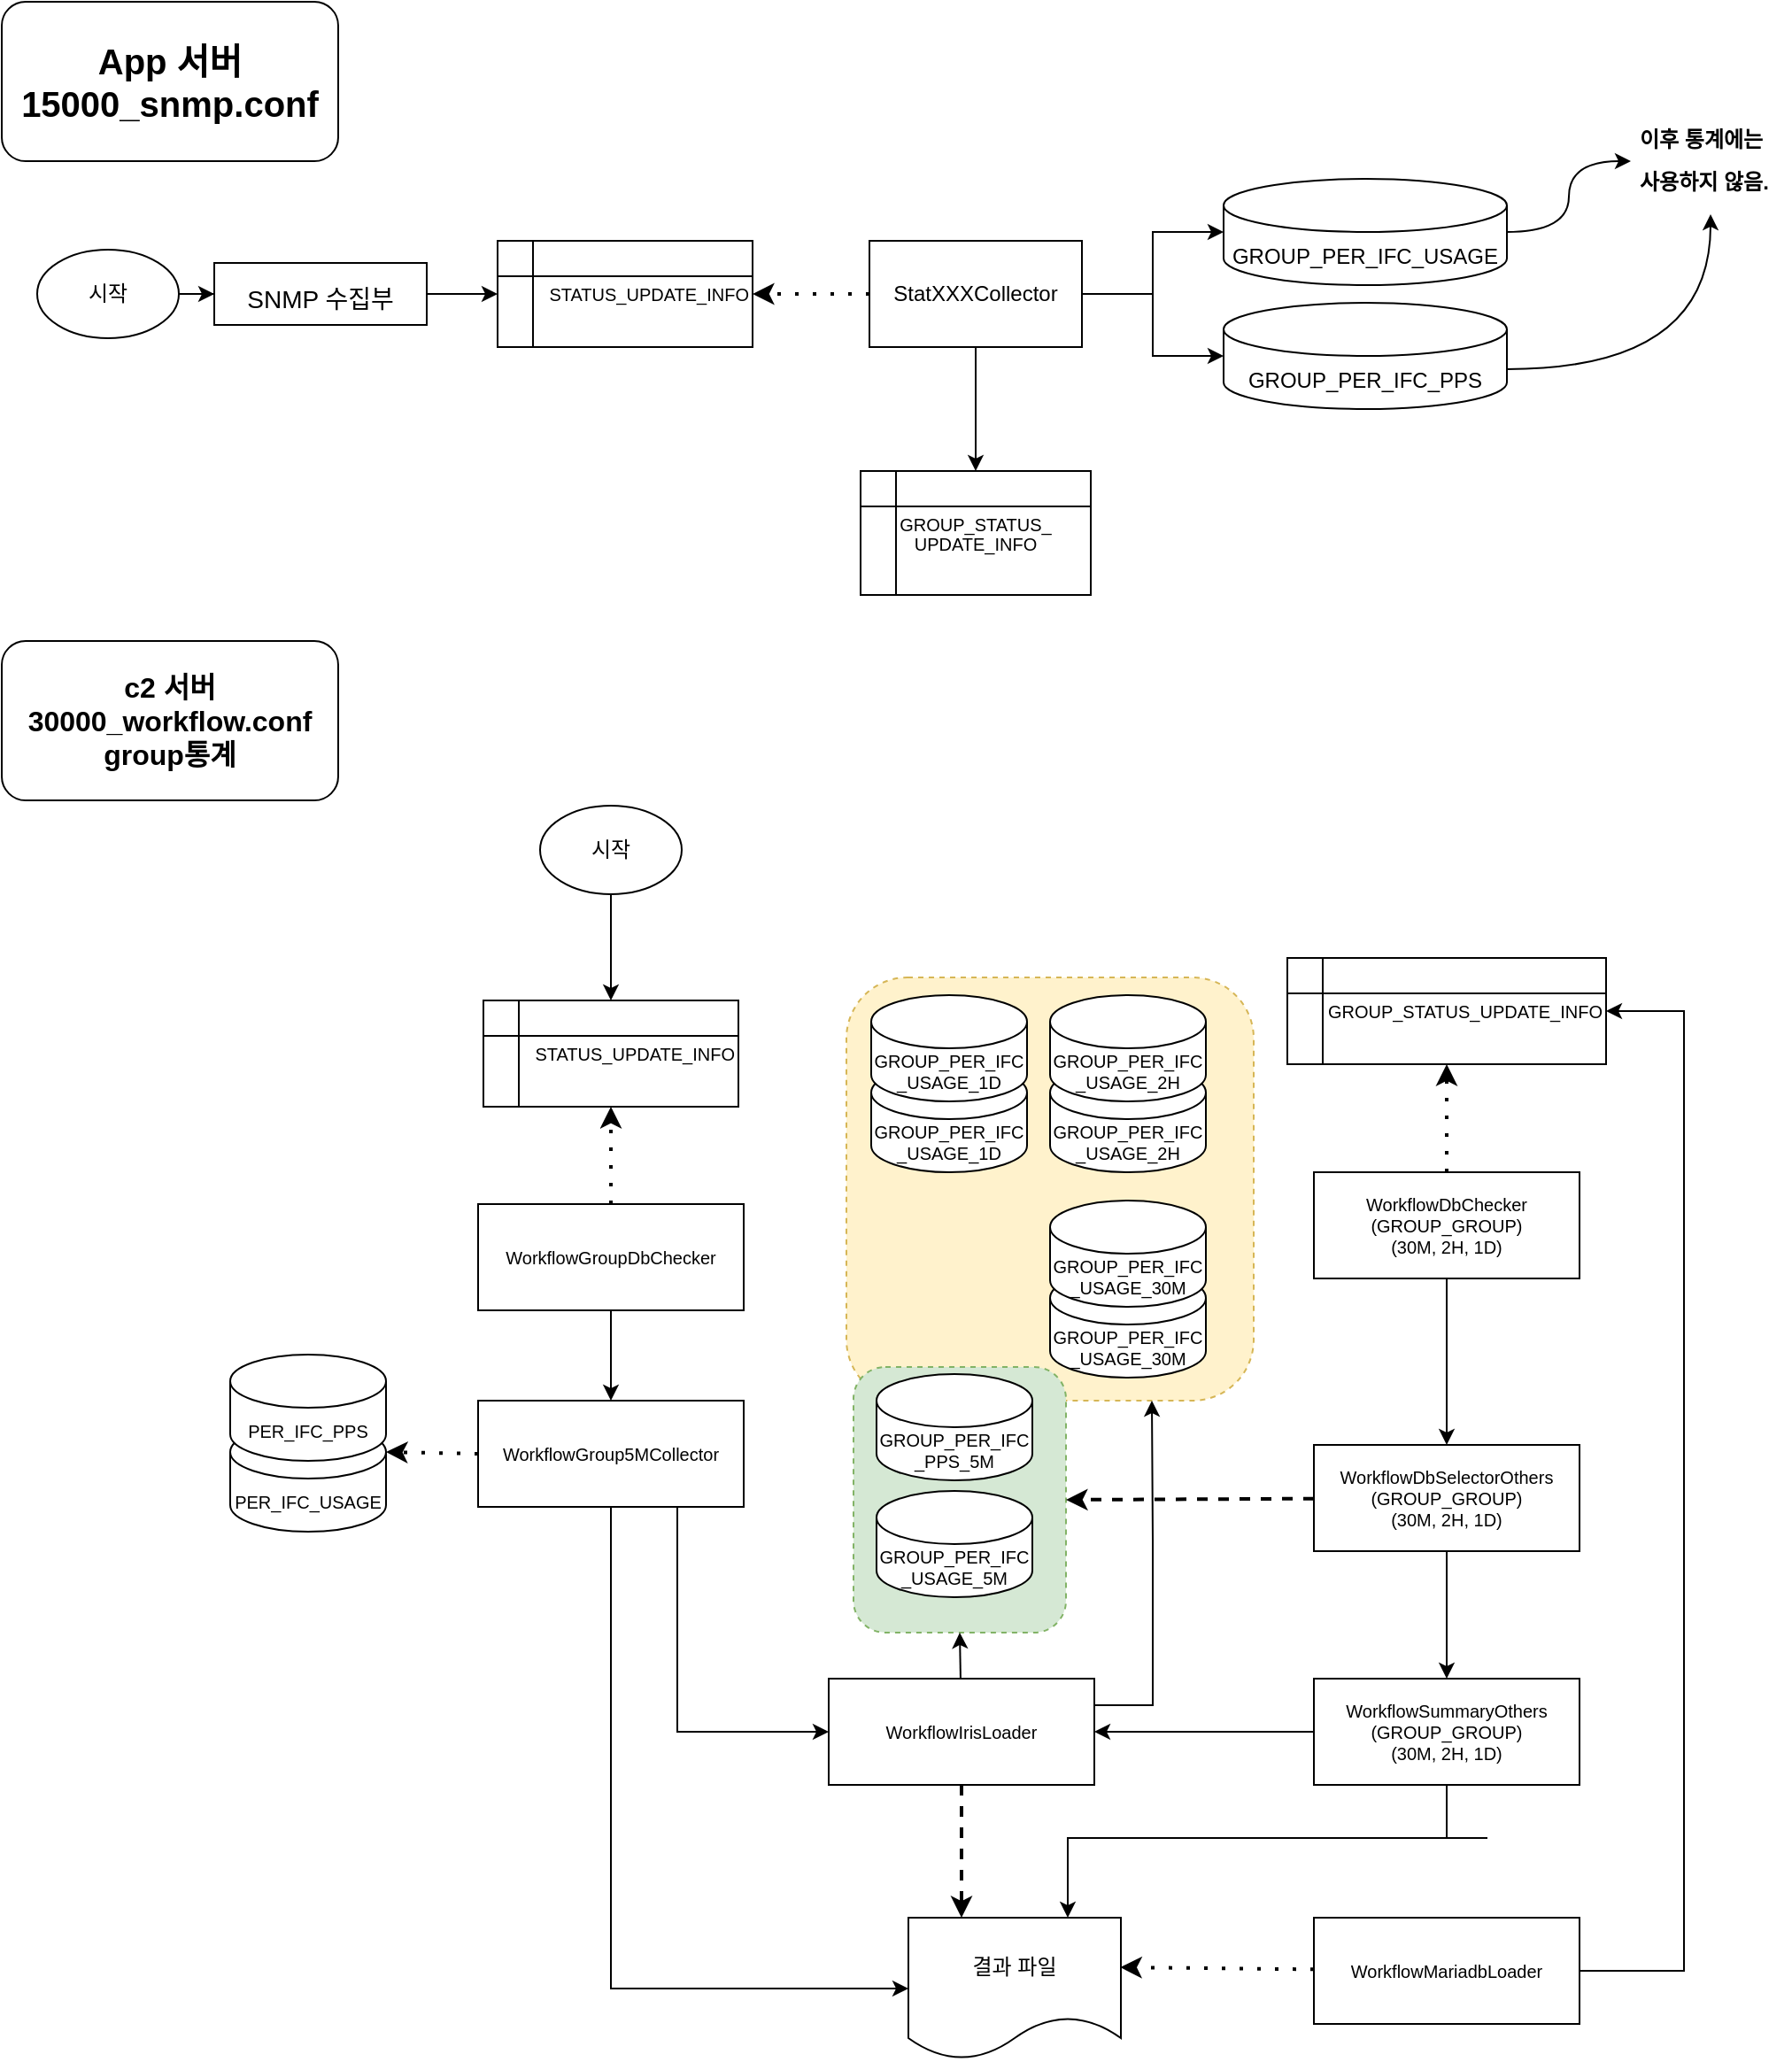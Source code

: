 <mxfile version="20.5.3" type="github">
  <diagram id="XpGdOiMiwPqIZfXv3TxO" name="페이지-1">
    <mxGraphModel dx="2062" dy="1122" grid="1" gridSize="10" guides="1" tooltips="1" connect="1" arrows="1" fold="1" page="1" pageScale="1" pageWidth="1169" pageHeight="827" math="0" shadow="0">
      <root>
        <mxCell id="0" />
        <mxCell id="1" parent="0" />
        <mxCell id="J_ALawjSr7KDWthtxZh8-90" value="" style="rounded=1;whiteSpace=wrap;html=1;strokeColor=#d6b656;fontSize=12;fillColor=#fff2cc;dashed=1;" vertex="1" parent="1">
          <mxGeometry x="477" y="551" width="230" height="239" as="geometry" />
        </mxCell>
        <mxCell id="J_ALawjSr7KDWthtxZh8-92" value="" style="rounded=1;whiteSpace=wrap;html=1;strokeColor=#82b366;fontSize=12;fillColor=#d5e8d4;dashed=1;" vertex="1" parent="1">
          <mxGeometry x="481" y="771" width="120" height="150" as="geometry" />
        </mxCell>
        <mxCell id="J_ALawjSr7KDWthtxZh8-22" value="" style="edgeStyle=orthogonalEdgeStyle;rounded=0;orthogonalLoop=1;jettySize=auto;html=1;fontSize=14;" edge="1" parent="1" source="J_ALawjSr7KDWthtxZh8-1" target="J_ALawjSr7KDWthtxZh8-21">
          <mxGeometry relative="1" as="geometry" />
        </mxCell>
        <mxCell id="J_ALawjSr7KDWthtxZh8-1" value="시작" style="ellipse;whiteSpace=wrap;html=1;" vertex="1" parent="1">
          <mxGeometry x="20" y="140" width="80" height="50" as="geometry" />
        </mxCell>
        <mxCell id="J_ALawjSr7KDWthtxZh8-15" style="edgeStyle=orthogonalEdgeStyle;rounded=0;orthogonalLoop=1;jettySize=auto;html=1;entryX=0.5;entryY=0;entryDx=0;entryDy=0;fontSize=9;" edge="1" parent="1" source="J_ALawjSr7KDWthtxZh8-3" target="J_ALawjSr7KDWthtxZh8-14">
          <mxGeometry relative="1" as="geometry" />
        </mxCell>
        <mxCell id="J_ALawjSr7KDWthtxZh8-20" value="" style="edgeStyle=orthogonalEdgeStyle;orthogonalLoop=1;jettySize=auto;html=1;fontSize=20;dashed=1;rounded=0;strokeWidth=2;dashPattern=1 4;" edge="1" parent="1" source="J_ALawjSr7KDWthtxZh8-3" target="J_ALawjSr7KDWthtxZh8-10">
          <mxGeometry relative="1" as="geometry" />
        </mxCell>
        <mxCell id="J_ALawjSr7KDWthtxZh8-26" value="" style="edgeStyle=orthogonalEdgeStyle;rounded=0;orthogonalLoop=1;jettySize=auto;html=1;fontSize=14;entryX=0;entryY=0.5;entryDx=0;entryDy=0;entryPerimeter=0;" edge="1" parent="1" source="J_ALawjSr7KDWthtxZh8-3" target="J_ALawjSr7KDWthtxZh8-25">
          <mxGeometry relative="1" as="geometry" />
        </mxCell>
        <mxCell id="J_ALawjSr7KDWthtxZh8-27" style="edgeStyle=orthogonalEdgeStyle;rounded=0;orthogonalLoop=1;jettySize=auto;html=1;entryX=0;entryY=0.5;entryDx=0;entryDy=0;entryPerimeter=0;fontSize=14;" edge="1" parent="1" source="J_ALawjSr7KDWthtxZh8-3" target="J_ALawjSr7KDWthtxZh8-24">
          <mxGeometry relative="1" as="geometry" />
        </mxCell>
        <mxCell id="J_ALawjSr7KDWthtxZh8-3" value="StatXXXCollector" style="rounded=0;whiteSpace=wrap;html=1;" vertex="1" parent="1">
          <mxGeometry x="490" y="135" width="120" height="60" as="geometry" />
        </mxCell>
        <mxCell id="J_ALawjSr7KDWthtxZh8-10" value="&lt;p style=&quot;line-height: 110%; font-size: 10px;&quot;&gt;&lt;font style=&quot;font-size: 10px;&quot;&gt;STATUS_UPDATE_INFO&lt;/font&gt;&lt;/p&gt;" style="shape=internalStorage;whiteSpace=wrap;html=1;backgroundOutline=1;align=right;fontSize=10;" vertex="1" parent="1">
          <mxGeometry x="280" y="135" width="144" height="60" as="geometry" />
        </mxCell>
        <mxCell id="J_ALawjSr7KDWthtxZh8-14" value="&lt;p style=&quot;line-height: 110%; font-size: 10px;&quot;&gt;&lt;font style=&quot;font-size: 10px;&quot;&gt;GROUP_STATUS_&lt;br style=&quot;font-size: 10px;&quot;&gt;UPDATE_INFO&lt;/font&gt;&lt;/p&gt;" style="shape=internalStorage;whiteSpace=wrap;html=1;backgroundOutline=1;align=center;fontSize=10;" vertex="1" parent="1">
          <mxGeometry x="485" y="265" width="130" height="70" as="geometry" />
        </mxCell>
        <mxCell id="J_ALawjSr7KDWthtxZh8-17" value="App 서버&lt;br&gt;15000_snmp.conf" style="rounded=1;whiteSpace=wrap;html=1;fontSize=20;fontStyle=1" vertex="1" parent="1">
          <mxGeometry width="190" height="90" as="geometry" />
        </mxCell>
        <mxCell id="J_ALawjSr7KDWthtxZh8-23" value="" style="edgeStyle=orthogonalEdgeStyle;rounded=0;orthogonalLoop=1;jettySize=auto;html=1;fontSize=14;" edge="1" parent="1" source="J_ALawjSr7KDWthtxZh8-21" target="J_ALawjSr7KDWthtxZh8-10">
          <mxGeometry relative="1" as="geometry" />
        </mxCell>
        <mxCell id="J_ALawjSr7KDWthtxZh8-21" value="&lt;font style=&quot;font-size: 14px;&quot;&gt;SNMP 수집부&lt;/font&gt;" style="rounded=0;whiteSpace=wrap;html=1;fontSize=20;" vertex="1" parent="1">
          <mxGeometry x="120" y="147.5" width="120" height="35" as="geometry" />
        </mxCell>
        <mxCell id="J_ALawjSr7KDWthtxZh8-24" value="&lt;span style=&quot;font-size: 12px; text-align: right;&quot;&gt;GROUP_PER_IFC_PPS&lt;/span&gt;" style="shape=cylinder3;whiteSpace=wrap;html=1;boundedLbl=1;backgroundOutline=1;size=15;fontSize=14;" vertex="1" parent="1">
          <mxGeometry x="690" y="170" width="160" height="60" as="geometry" />
        </mxCell>
        <mxCell id="J_ALawjSr7KDWthtxZh8-47" value="" style="edgeStyle=orthogonalEdgeStyle;rounded=0;orthogonalLoop=1;jettySize=auto;html=1;strokeWidth=1;fontSize=12;curved=1;" edge="1" parent="1" source="J_ALawjSr7KDWthtxZh8-25" target="J_ALawjSr7KDWthtxZh8-46">
          <mxGeometry relative="1" as="geometry" />
        </mxCell>
        <mxCell id="J_ALawjSr7KDWthtxZh8-25" value="&lt;span style=&quot;font-size: 12px; text-align: right;&quot;&gt;GROUP_PER_IFC_USAGE&lt;/span&gt;" style="shape=cylinder3;whiteSpace=wrap;html=1;boundedLbl=1;backgroundOutline=1;size=15;fontSize=14;" vertex="1" parent="1">
          <mxGeometry x="690" y="100" width="160" height="60" as="geometry" />
        </mxCell>
        <mxCell id="J_ALawjSr7KDWthtxZh8-34" value="" style="edgeStyle=orthogonalEdgeStyle;rounded=0;orthogonalLoop=1;jettySize=auto;html=1;strokeWidth=1;fontSize=14;" edge="1" parent="1" source="J_ALawjSr7KDWthtxZh8-28" target="J_ALawjSr7KDWthtxZh8-30">
          <mxGeometry relative="1" as="geometry" />
        </mxCell>
        <mxCell id="J_ALawjSr7KDWthtxZh8-28" value="시작" style="ellipse;whiteSpace=wrap;html=1;" vertex="1" parent="1">
          <mxGeometry x="304" y="454" width="80" height="50" as="geometry" />
        </mxCell>
        <mxCell id="J_ALawjSr7KDWthtxZh8-32" value="" style="edgeStyle=orthogonalEdgeStyle;rounded=0;orthogonalLoop=1;jettySize=auto;html=1;dashed=1;dashPattern=1 4;strokeWidth=2;fontSize=14;" edge="1" parent="1" source="J_ALawjSr7KDWthtxZh8-29" target="J_ALawjSr7KDWthtxZh8-30">
          <mxGeometry relative="1" as="geometry" />
        </mxCell>
        <mxCell id="J_ALawjSr7KDWthtxZh8-36" value="" style="edgeStyle=orthogonalEdgeStyle;rounded=0;orthogonalLoop=1;jettySize=auto;html=1;strokeWidth=1;fontSize=14;" edge="1" parent="1" source="J_ALawjSr7KDWthtxZh8-29" target="J_ALawjSr7KDWthtxZh8-35">
          <mxGeometry relative="1" as="geometry" />
        </mxCell>
        <mxCell id="J_ALawjSr7KDWthtxZh8-29" value="WorkflowGroupDbChecker" style="rounded=0;whiteSpace=wrap;html=1;fontSize=10;" vertex="1" parent="1">
          <mxGeometry x="269" y="679" width="150" height="60" as="geometry" />
        </mxCell>
        <mxCell id="J_ALawjSr7KDWthtxZh8-30" value="&lt;p style=&quot;line-height: 110%; font-size: 10px;&quot;&gt;&lt;font style=&quot;font-size: 10px;&quot;&gt;STATUS_UPDATE_INFO&lt;/font&gt;&lt;/p&gt;" style="shape=internalStorage;whiteSpace=wrap;html=1;backgroundOutline=1;align=right;fontSize=10;" vertex="1" parent="1">
          <mxGeometry x="272" y="564" width="144" height="60" as="geometry" />
        </mxCell>
        <mxCell id="J_ALawjSr7KDWthtxZh8-51" value="" style="rounded=0;orthogonalLoop=1;jettySize=auto;html=1;strokeWidth=1;fontSize=12;exitX=0.5;exitY=1;exitDx=0;exitDy=0;entryX=0;entryY=0.5;entryDx=0;entryDy=0;edgeStyle=orthogonalEdgeStyle;" edge="1" parent="1" source="J_ALawjSr7KDWthtxZh8-35" target="J_ALawjSr7KDWthtxZh8-50">
          <mxGeometry relative="1" as="geometry" />
        </mxCell>
        <mxCell id="J_ALawjSr7KDWthtxZh8-77" style="edgeStyle=orthogonalEdgeStyle;rounded=0;orthogonalLoop=1;jettySize=auto;html=1;exitX=0.75;exitY=1;exitDx=0;exitDy=0;entryX=0;entryY=0.5;entryDx=0;entryDy=0;strokeWidth=1;fontSize=12;" edge="1" parent="1" source="J_ALawjSr7KDWthtxZh8-35" target="J_ALawjSr7KDWthtxZh8-52">
          <mxGeometry relative="1" as="geometry" />
        </mxCell>
        <mxCell id="J_ALawjSr7KDWthtxZh8-35" value="&lt;font style=&quot;font-size: 10px;&quot;&gt;WorkflowGroup5MCollector&lt;/font&gt;" style="rounded=0;whiteSpace=wrap;html=1;" vertex="1" parent="1">
          <mxGeometry x="269" y="790" width="150" height="60" as="geometry" />
        </mxCell>
        <mxCell id="J_ALawjSr7KDWthtxZh8-44" value="" style="rounded=0;orthogonalLoop=1;jettySize=auto;html=1;dashed=1;dashPattern=1 4;strokeWidth=2;fontSize=14;exitX=0;exitY=0.5;exitDx=0;exitDy=0;entryX=1;entryY=0;entryDx=0;entryDy=15;entryPerimeter=0;" edge="1" parent="1" source="J_ALawjSr7KDWthtxZh8-35" target="J_ALawjSr7KDWthtxZh8-79">
          <mxGeometry relative="1" as="geometry">
            <mxPoint x="665" y="425" as="sourcePoint" />
            <mxPoint x="210" y="840.5" as="targetPoint" />
          </mxGeometry>
        </mxCell>
        <mxCell id="J_ALawjSr7KDWthtxZh8-45" value="&lt;span style=&quot;font-size: 10px; text-align: right;&quot;&gt;GROUP_PER_IFC&lt;br&gt;_PPS_5M&lt;/span&gt;" style="shape=cylinder3;whiteSpace=wrap;html=1;boundedLbl=1;backgroundOutline=1;size=15;fontSize=10;" vertex="1" parent="1">
          <mxGeometry x="494" y="775" width="88" height="60" as="geometry" />
        </mxCell>
        <mxCell id="J_ALawjSr7KDWthtxZh8-46" value="&lt;h1&gt;&lt;font style=&quot;font-size: 12px;&quot;&gt;이후 통계에는 사용하지 않음.&lt;/font&gt;&lt;/h1&gt;" style="text;html=1;strokeColor=none;fillColor=none;spacing=5;spacingTop=-20;whiteSpace=wrap;overflow=hidden;rounded=0;fontSize=10;" vertex="1" parent="1">
          <mxGeometry x="920" y="60" width="90" height="60" as="geometry" />
        </mxCell>
        <mxCell id="J_ALawjSr7KDWthtxZh8-48" value="" style="edgeStyle=orthogonalEdgeStyle;rounded=0;orthogonalLoop=1;jettySize=auto;html=1;strokeWidth=1;fontSize=12;curved=1;exitX=1;exitY=0;exitDx=0;exitDy=37.5;exitPerimeter=0;entryX=0.5;entryY=1;entryDx=0;entryDy=0;" edge="1" parent="1" source="J_ALawjSr7KDWthtxZh8-24" target="J_ALawjSr7KDWthtxZh8-46">
          <mxGeometry relative="1" as="geometry">
            <mxPoint x="860" y="140" as="sourcePoint" />
            <mxPoint x="930" y="100" as="targetPoint" />
          </mxGeometry>
        </mxCell>
        <mxCell id="J_ALawjSr7KDWthtxZh8-49" value="&lt;span style=&quot;text-align: right;&quot;&gt;GROUP_PER_IFC&lt;br&gt;_USAGE_5M&lt;/span&gt;" style="shape=cylinder3;whiteSpace=wrap;html=1;boundedLbl=1;backgroundOutline=1;size=15;fontSize=10;" vertex="1" parent="1">
          <mxGeometry x="494" y="841" width="88" height="60" as="geometry" />
        </mxCell>
        <mxCell id="J_ALawjSr7KDWthtxZh8-76" value="" style="edgeStyle=none;rounded=0;orthogonalLoop=1;jettySize=auto;html=1;strokeWidth=2;fontSize=12;dashed=1;entryX=0.25;entryY=0;entryDx=0;entryDy=0;" edge="1" parent="1" source="J_ALawjSr7KDWthtxZh8-52" target="J_ALawjSr7KDWthtxZh8-50">
          <mxGeometry relative="1" as="geometry" />
        </mxCell>
        <mxCell id="J_ALawjSr7KDWthtxZh8-96" style="rounded=0;orthogonalLoop=1;jettySize=auto;html=1;strokeWidth=1;fontSize=16;exitX=1;exitY=0.25;exitDx=0;exitDy=0;edgeStyle=orthogonalEdgeStyle;entryX=0.75;entryY=1;entryDx=0;entryDy=0;" edge="1" parent="1" source="J_ALawjSr7KDWthtxZh8-52" target="J_ALawjSr7KDWthtxZh8-90">
          <mxGeometry relative="1" as="geometry">
            <Array as="points">
              <mxPoint x="650" y="962" />
              <mxPoint x="650" y="869" />
            </Array>
          </mxGeometry>
        </mxCell>
        <mxCell id="J_ALawjSr7KDWthtxZh8-98" style="edgeStyle=none;rounded=0;orthogonalLoop=1;jettySize=auto;html=1;entryX=0.5;entryY=1;entryDx=0;entryDy=0;strokeWidth=1;fontSize=16;" edge="1" parent="1" source="J_ALawjSr7KDWthtxZh8-52" target="J_ALawjSr7KDWthtxZh8-92">
          <mxGeometry relative="1" as="geometry">
            <mxPoint x="526" y="921" as="targetPoint" />
          </mxGeometry>
        </mxCell>
        <mxCell id="J_ALawjSr7KDWthtxZh8-52" value="&lt;font style=&quot;font-size: 10px;&quot;&gt;WorkflowIrisLoader&lt;/font&gt;" style="rounded=0;whiteSpace=wrap;html=1;" vertex="1" parent="1">
          <mxGeometry x="467" y="947" width="150" height="60" as="geometry" />
        </mxCell>
        <mxCell id="J_ALawjSr7KDWthtxZh8-53" value="" style="rounded=0;orthogonalLoop=1;jettySize=auto;html=1;dashed=1;dashPattern=1 4;strokeWidth=2;fontSize=14;exitX=0.5;exitY=0;exitDx=0;exitDy=0;startArrow=none;" edge="1" parent="1" source="J_ALawjSr7KDWthtxZh8-50">
          <mxGeometry relative="1" as="geometry">
            <mxPoint x="248" y="913" as="sourcePoint" />
            <mxPoint x="558" y="1131" as="targetPoint" />
          </mxGeometry>
        </mxCell>
        <mxCell id="J_ALawjSr7KDWthtxZh8-54" value="&lt;font style=&quot;font-size: 10px;&quot;&gt;WorkflowMariadbLoader&lt;/font&gt;" style="rounded=0;whiteSpace=wrap;html=1;" vertex="1" parent="1">
          <mxGeometry x="741" y="1082" width="150" height="60" as="geometry" />
        </mxCell>
        <mxCell id="J_ALawjSr7KDWthtxZh8-56" value="" style="rounded=0;orthogonalLoop=1;jettySize=auto;html=1;dashed=1;dashPattern=1 4;strokeWidth=2;fontSize=14;entryX=0.997;entryY=0.35;entryDx=0;entryDy=0;entryPerimeter=0;" edge="1" parent="1" source="J_ALawjSr7KDWthtxZh8-54" target="J_ALawjSr7KDWthtxZh8-50">
          <mxGeometry relative="1" as="geometry">
            <mxPoint x="288" y="1071" as="sourcePoint" />
            <mxPoint x="288" y="1010.36" as="targetPoint" />
          </mxGeometry>
        </mxCell>
        <mxCell id="J_ALawjSr7KDWthtxZh8-60" value="&lt;p style=&quot;line-height: 110%; font-size: 10px;&quot;&gt;&lt;span style=&quot;text-align: center;&quot;&gt;GROUP_STATUS_&lt;/span&gt;&lt;span style=&quot;text-align: center;&quot;&gt;UPDATE_INFO&lt;/span&gt;&lt;br&gt;&lt;/p&gt;" style="shape=internalStorage;whiteSpace=wrap;html=1;backgroundOutline=1;align=right;fontSize=10;" vertex="1" parent="1">
          <mxGeometry x="726" y="540" width="180" height="60" as="geometry" />
        </mxCell>
        <mxCell id="J_ALawjSr7KDWthtxZh8-63" value="WorkflowDbChecker&lt;br&gt;(GROUP_GROUP)&lt;br&gt;(30M, 2H, 1D)" style="rounded=0;whiteSpace=wrap;html=1;fontSize=10;" vertex="1" parent="1">
          <mxGeometry x="741" y="661" width="150" height="60" as="geometry" />
        </mxCell>
        <mxCell id="J_ALawjSr7KDWthtxZh8-64" value="" style="edgeStyle=orthogonalEdgeStyle;rounded=0;orthogonalLoop=1;jettySize=auto;html=1;dashed=1;dashPattern=1 4;strokeWidth=2;fontSize=14;entryX=0.5;entryY=1;entryDx=0;entryDy=0;exitX=0.5;exitY=0;exitDx=0;exitDy=0;" edge="1" parent="1" source="J_ALawjSr7KDWthtxZh8-63" target="J_ALawjSr7KDWthtxZh8-60">
          <mxGeometry relative="1" as="geometry">
            <mxPoint x="734" y="655" as="sourcePoint" />
            <mxPoint x="734" y="594" as="targetPoint" />
          </mxGeometry>
        </mxCell>
        <mxCell id="J_ALawjSr7KDWthtxZh8-70" value="" style="edgeStyle=orthogonalEdgeStyle;rounded=0;orthogonalLoop=1;jettySize=auto;html=1;strokeWidth=1;fontSize=12;" edge="1" parent="1" source="J_ALawjSr7KDWthtxZh8-65" target="J_ALawjSr7KDWthtxZh8-68">
          <mxGeometry relative="1" as="geometry" />
        </mxCell>
        <mxCell id="J_ALawjSr7KDWthtxZh8-94" style="rounded=0;orthogonalLoop=1;jettySize=auto;html=1;entryX=1;entryY=0.5;entryDx=0;entryDy=0;strokeWidth=2;fontSize=16;dashed=1;" edge="1" parent="1" source="J_ALawjSr7KDWthtxZh8-65" target="J_ALawjSr7KDWthtxZh8-92">
          <mxGeometry relative="1" as="geometry" />
        </mxCell>
        <mxCell id="J_ALawjSr7KDWthtxZh8-65" value="WorkflowDbSelectorOthers&lt;br&gt;(GROUP_GROUP)&lt;br&gt;(30M, 2H, 1D)" style="rounded=0;whiteSpace=wrap;html=1;fontSize=10;" vertex="1" parent="1">
          <mxGeometry x="741" y="815" width="150" height="60" as="geometry" />
        </mxCell>
        <mxCell id="J_ALawjSr7KDWthtxZh8-66" value="" style="rounded=0;orthogonalLoop=1;jettySize=auto;html=1;strokeWidth=1;fontSize=12;entryX=1;entryY=0.5;entryDx=0;entryDy=0;exitX=1;exitY=0.5;exitDx=0;exitDy=0;edgeStyle=orthogonalEdgeStyle;" edge="1" parent="1" source="J_ALawjSr7KDWthtxZh8-54" target="J_ALawjSr7KDWthtxZh8-60">
          <mxGeometry relative="1" as="geometry">
            <mxPoint x="335" y="847" as="sourcePoint" />
            <mxPoint x="335" y="1201" as="targetPoint" />
            <Array as="points">
              <mxPoint x="950" y="1112" />
              <mxPoint x="950" y="570" />
            </Array>
          </mxGeometry>
        </mxCell>
        <mxCell id="J_ALawjSr7KDWthtxZh8-67" value="" style="edgeStyle=orthogonalEdgeStyle;rounded=0;orthogonalLoop=1;jettySize=auto;html=1;strokeWidth=1;fontSize=12;exitX=0.5;exitY=1;exitDx=0;exitDy=0;entryX=0.5;entryY=0;entryDx=0;entryDy=0;" edge="1" parent="1" source="J_ALawjSr7KDWthtxZh8-63" target="J_ALawjSr7KDWthtxZh8-65">
          <mxGeometry relative="1" as="geometry">
            <mxPoint x="734" y="715" as="sourcePoint" />
            <mxPoint x="734" y="741" as="targetPoint" />
          </mxGeometry>
        </mxCell>
        <mxCell id="J_ALawjSr7KDWthtxZh8-100" style="edgeStyle=none;rounded=0;orthogonalLoop=1;jettySize=auto;html=1;entryX=1;entryY=0.5;entryDx=0;entryDy=0;strokeWidth=1;fontSize=16;" edge="1" parent="1" source="J_ALawjSr7KDWthtxZh8-68" target="J_ALawjSr7KDWthtxZh8-52">
          <mxGeometry relative="1" as="geometry" />
        </mxCell>
        <mxCell id="J_ALawjSr7KDWthtxZh8-68" value="WorkflowSummaryOthers&lt;br&gt;(GROUP_GROUP)&lt;br&gt;(30M, 2H, 1D)" style="rounded=0;whiteSpace=wrap;html=1;fontSize=10;" vertex="1" parent="1">
          <mxGeometry x="741" y="947" width="150" height="60" as="geometry" />
        </mxCell>
        <mxCell id="J_ALawjSr7KDWthtxZh8-74" value="" style="endArrow=classic;html=1;rounded=0;strokeWidth=1;fontSize=12;entryX=0.75;entryY=0;entryDx=0;entryDy=0;exitX=0.5;exitY=1;exitDx=0;exitDy=0;edgeStyle=orthogonalEdgeStyle;" edge="1" parent="1" source="J_ALawjSr7KDWthtxZh8-68" target="J_ALawjSr7KDWthtxZh8-50">
          <mxGeometry width="50" height="50" relative="1" as="geometry">
            <mxPoint x="360" y="1021" as="sourcePoint" />
            <mxPoint x="410" y="971" as="targetPoint" />
            <Array as="points">
              <mxPoint x="839" y="1037" />
              <mxPoint x="540" y="1037" />
            </Array>
          </mxGeometry>
        </mxCell>
        <mxCell id="J_ALawjSr7KDWthtxZh8-50" value="결과 파일" style="shape=document;whiteSpace=wrap;html=1;boundedLbl=1;strokeColor=default;fontSize=12;" vertex="1" parent="1">
          <mxGeometry x="512" y="1082" width="120" height="80" as="geometry" />
        </mxCell>
        <mxCell id="J_ALawjSr7KDWthtxZh8-79" value="&lt;span style=&quot;text-align: right;&quot;&gt;PER_IFC_USAGE&lt;/span&gt;" style="shape=cylinder3;whiteSpace=wrap;html=1;boundedLbl=1;backgroundOutline=1;size=15;fontSize=10;" vertex="1" parent="1">
          <mxGeometry x="129" y="804" width="88" height="60" as="geometry" />
        </mxCell>
        <mxCell id="J_ALawjSr7KDWthtxZh8-80" value="&lt;span style=&quot;text-align: right;&quot;&gt;PER_IFC_PPS&lt;/span&gt;" style="shape=cylinder3;whiteSpace=wrap;html=1;boundedLbl=1;backgroundOutline=1;size=15;fontSize=10;" vertex="1" parent="1">
          <mxGeometry x="129" y="764" width="88" height="60" as="geometry" />
        </mxCell>
        <mxCell id="J_ALawjSr7KDWthtxZh8-81" value="&lt;span style=&quot;text-align: right;&quot;&gt;GROUP_PER_IFC&lt;br&gt;_USAGE_30M&lt;/span&gt;" style="shape=cylinder3;whiteSpace=wrap;html=1;boundedLbl=1;backgroundOutline=1;size=15;fontSize=10;" vertex="1" parent="1">
          <mxGeometry x="592" y="717" width="88" height="60" as="geometry" />
        </mxCell>
        <mxCell id="J_ALawjSr7KDWthtxZh8-82" value="&lt;span style=&quot;text-align: right;&quot;&gt;GROUP_PER_IFC&lt;br&gt;_USAGE_30M&lt;/span&gt;" style="shape=cylinder3;whiteSpace=wrap;html=1;boundedLbl=1;backgroundOutline=1;size=15;fontSize=10;" vertex="1" parent="1">
          <mxGeometry x="592" y="677" width="88" height="60" as="geometry" />
        </mxCell>
        <mxCell id="J_ALawjSr7KDWthtxZh8-84" value="&lt;span style=&quot;text-align: right;&quot;&gt;GROUP_PER_IFC&lt;br&gt;_USAGE_2H&lt;/span&gt;" style="shape=cylinder3;whiteSpace=wrap;html=1;boundedLbl=1;backgroundOutline=1;size=15;fontSize=10;" vertex="1" parent="1">
          <mxGeometry x="592" y="601" width="88" height="60" as="geometry" />
        </mxCell>
        <mxCell id="J_ALawjSr7KDWthtxZh8-85" value="&lt;span style=&quot;text-align: right;&quot;&gt;GROUP_PER_IFC&lt;br&gt;_USAGE_2H&lt;/span&gt;" style="shape=cylinder3;whiteSpace=wrap;html=1;boundedLbl=1;backgroundOutline=1;size=15;fontSize=10;" vertex="1" parent="1">
          <mxGeometry x="592" y="561" width="88" height="60" as="geometry" />
        </mxCell>
        <mxCell id="J_ALawjSr7KDWthtxZh8-86" value="&lt;span style=&quot;text-align: right;&quot;&gt;GROUP_PER_IFC&lt;br&gt;_USAGE_1D&lt;/span&gt;" style="shape=cylinder3;whiteSpace=wrap;html=1;boundedLbl=1;backgroundOutline=1;size=15;fontSize=10;" vertex="1" parent="1">
          <mxGeometry x="491" y="601" width="88" height="60" as="geometry" />
        </mxCell>
        <mxCell id="J_ALawjSr7KDWthtxZh8-87" value="&lt;span style=&quot;text-align: right;&quot;&gt;GROUP_PER_IFC&lt;br&gt;_USAGE_1D&lt;/span&gt;" style="shape=cylinder3;whiteSpace=wrap;html=1;boundedLbl=1;backgroundOutline=1;size=15;fontSize=10;" vertex="1" parent="1">
          <mxGeometry x="491" y="561" width="88" height="60" as="geometry" />
        </mxCell>
        <mxCell id="J_ALawjSr7KDWthtxZh8-93" value="c2 서버&lt;br style=&quot;font-size: 16px;&quot;&gt;30000_workflow.conf&lt;br style=&quot;font-size: 16px;&quot;&gt;group통계" style="rounded=1;whiteSpace=wrap;html=1;fontSize=16;fontStyle=1" vertex="1" parent="1">
          <mxGeometry y="361" width="190" height="90" as="geometry" />
        </mxCell>
      </root>
    </mxGraphModel>
  </diagram>
</mxfile>

